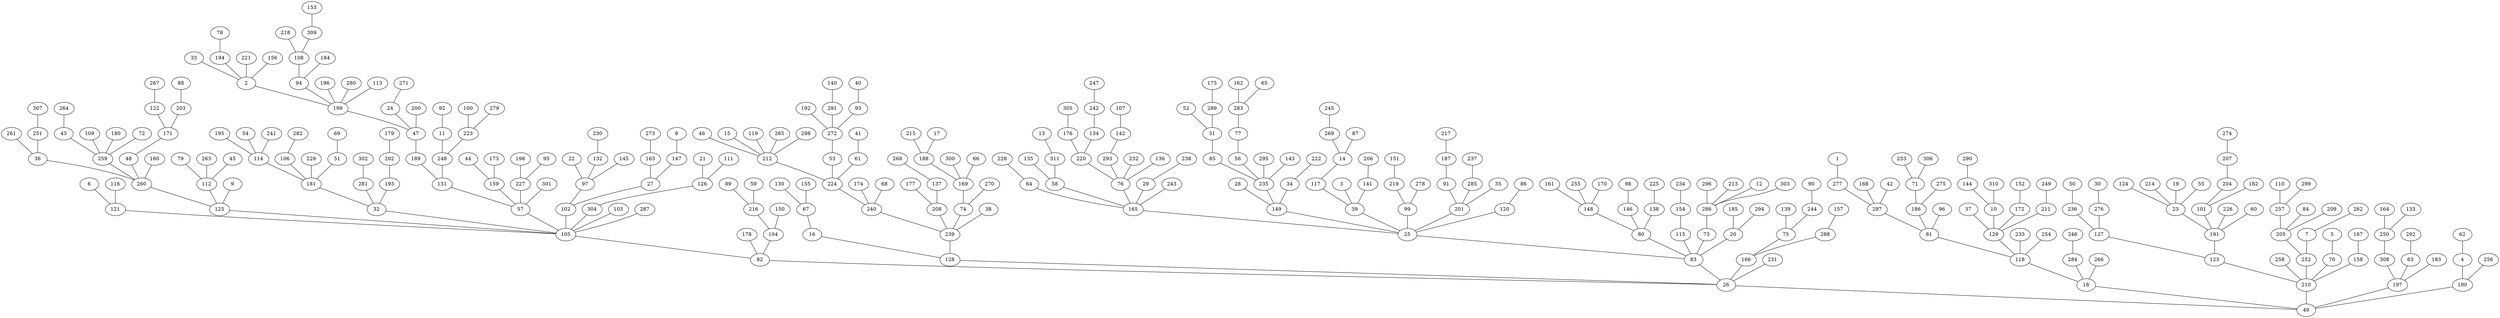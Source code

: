 graph {
	"v49" ["label"="49"];
	"v26" ["label"="26"];
	"v18" ["label"="18"];
	"v82" ["label"="82"];
	"v105" ["label"="105"];
	"v118" ["label"="118"];
	"v210" ["label"="210"];
	"v123" ["label"="123"];
	"v197" ["label"="197"];
	"v81" ["label"="81"];
	"v128" ["label"="128"];
	"v83" ["label"="83"];
	"v25" ["label"="25"];
	"v127" ["label"="127"];
	"v121" ["label"="121"];
	"v166" ["label"="166"];
	"v165" ["label"="165"];
	"v125" ["label"="125"];
	"v149" ["label"="149"];
	"v32" ["label"="32"];
	"v284" ["label"="284"];
	"v28" ["label"="28"];
	"v258" ["label"="258"];
	"v57" ["label"="57"];
	"v260" ["label"="260"];
	"v308" ["label"="308"];
	"v39" ["label"="39"];
	"v80" ["label"="80"];
	"v16" ["label"="16"];
	"v178" ["label"="178"];
	"v36" ["label"="36"];
	"v115" ["label"="115"];
	"v131" ["label"="131"];
	"v73" ["label"="73"];
	"v190" ["label"="190"];
	"v102" ["label"="102"];
	"v191" ["label"="191"];
	"v189" ["label"="189"];
	"v304" ["label"="304"];
	"v148" ["label"="148"];
	"v297" ["label"="297"];
	"v235" ["label"="235"];
	"v34" ["label"="34"];
	"v99" ["label"="99"];
	"v64" ["label"="64"];
	"v6" ["label"="6"];
	"v248" ["label"="248"];
	"v47" ["label"="47"];
	"v112" ["label"="112"];
	"v201" ["label"="201"];
	"v129" ["label"="129"];
	"v97" ["label"="97"];
	"v286" ["label"="286"];
	"v161" ["label"="161"];
	"v154" ["label"="154"];
	"v259" ["label"="259"];
	"v239" ["label"="239"];
	"v9" ["label"="9"];
	"v58" ["label"="58"];
	"v240" ["label"="240"];
	"v23" ["label"="23"];
	"v11" ["label"="11"];
	"v296" ["label"="296"];
	"v22" ["label"="22"];
	"v208" ["label"="208"];
	"v20" ["label"="20"];
	"v224" ["label"="224"];
	"v75" ["label"="75"];
	"v76" ["label"="76"];
	"v85" ["label"="85"];
	"v199" ["label"="199"];
	"v212" ["label"="212"];
	"v220" ["label"="220"];
	"v46" ["label"="46"];
	"v56" ["label"="56"];
	"v255" ["label"="255"];
	"v104" ["label"="104"];
	"v53" ["label"="53"];
	"v24" ["label"="24"];
	"v176" ["label"="176"];
	"v117" ["label"="117"];
	"v213" ["label"="213"];
	"v37" ["label"="37"];
	"v272" ["label"="272"];
	"v236" ["label"="236"];
	"v228" ["label"="228"];
	"v48" ["label"="48"];
	"v159" ["label"="159"];
	"v185" ["label"="185"];
	"v91" ["label"="91"];
	"v277" ["label"="277"];
	"v181" ["label"="181"];
	"v252" ["label"="252"];
	"v3" ["label"="3"];
	"v12" ["label"="12"];
	"v205" ["label"="205"];
	"v15" ["label"="15"];
	"v114" ["label"="114"];
	"v293" ["label"="293"];
	"v219" ["label"="219"];
	"v281" ["label"="281"];
	"v29" ["label"="29"];
	"v257" ["label"="257"];
	"v216" ["label"="216"];
	"v186" ["label"="186"];
	"v2" ["label"="2"];
	"v106" ["label"="106"];
	"v71" ["label"="71"];
	"v70" ["label"="70"];
	"v135" ["label"="135"];
	"v303" ["label"="303"];
	"v302" ["label"="302"];
	"v1" ["label"="1"];
	"v171" ["label"="171"];
	"v229" ["label"="229"];
	"v74" ["label"="74"];
	"v10" ["label"="10"];
	"v295" ["label"="295"];
	"v122" ["label"="122"];
	"v119" ["label"="119"];
	"v124" ["label"="124"];
	"v27" ["label"="27"];
	"v31" ["label"="31"];
	"v170" ["label"="170"];
	"v231" ["label"="231"];
	"v110" ["label"="110"];
	"v77" ["label"="77"];
	"v232" ["label"="232"];
	"v136" ["label"="136"];
	"v276" ["label"="276"];
	"v193" ["label"="193"];
	"v203" ["label"="203"];
	"v63" ["label"="63"];
	"v250" ["label"="250"];
	"v169" ["label"="169"];
	"v158" ["label"="158"];
	"v143" ["label"="143"];
	"v33" ["label"="33"];
	"v50" ["label"="50"];
	"v172" ["label"="172"];
	"v305" ["label"="305"];
	"v246" ["label"="246"];
	"v183" ["label"="183"];
	"v253" ["label"="253"];
	"v234" ["label"="234"];
	"v139" ["label"="139"];
	"v96" ["label"="96"];
	"v187" ["label"="187"];
	"v61" ["label"="61"];
	"v146" ["label"="146"];
	"v188" ["label"="188"];
	"v134" ["label"="134"];
	"v283" ["label"="283"];
	"v288" ["label"="288"];
	"v233" ["label"="233"];
	"v160" ["label"="160"];
	"v138" ["label"="138"];
	"v89" ["label"="89"];
	"v270" ["label"="270"];
	"v167" ["label"="167"];
	"v294" ["label"="294"];
	"v222" ["label"="222"];
	"v52" ["label"="52"];
	"v94" ["label"="94"];
	"v14" ["label"="14"];
	"v30" ["label"="30"];
	"v269" ["label"="269"];
	"v103" ["label"="103"];
	"v152" ["label"="152"];
	"v44" ["label"="44"];
	"v202" ["label"="202"];
	"v79" ["label"="79"];
	"v195" ["label"="195"];
	"v285" ["label"="285"];
	"v227" ["label"="227"];
	"v101" ["label"="101"];
	"v87" ["label"="87"];
	"v192" ["label"="192"];
	"v150" ["label"="150"];
	"v291" ["label"="291"];
	"v226" ["label"="226"];
	"v116" ["label"="116"];
	"v242" ["label"="242"];
	"v132" ["label"="132"];
	"v120" ["label"="120"];
	"v168" ["label"="168"];
	"v157" ["label"="157"];
	"v144" ["label"="144"];
	"v7" ["label"="7"];
	"v238" ["label"="238"];
	"v164" ["label"="164"];
	"v261" ["label"="261"];
	"v126" ["label"="126"];
	"v275" ["label"="275"];
	"v299" ["label"="299"];
	"v67" ["label"="67"];
	"v194" ["label"="194"];
	"v225" ["label"="225"];
	"v223" ["label"="223"];
	"v244" ["label"="244"];
	"v311" ["label"="311"];
	"v51" ["label"="51"];
	"v215" ["label"="215"];
	"v151" ["label"="151"];
	"v88" ["label"="88"];
	"v292" ["label"="292"];
	"v214" ["label"="214"];
	"v301" ["label"="301"];
	"v84" ["label"="84"];
	"v163" ["label"="163"];
	"v265" ["label"="265"];
	"v54" ["label"="54"];
	"v282" ["label"="282"];
	"v306" ["label"="306"];
	"v245" ["label"="245"];
	"v287" ["label"="287"];
	"v196" ["label"="196"];
	"v198" ["label"="198"];
	"v43" ["label"="43"];
	"v100" ["label"="100"];
	"v279" ["label"="279"];
	"v13" ["label"="13"];
	"v69" ["label"="69"];
	"v273" ["label"="273"];
	"v263" ["label"="263"];
	"v237" ["label"="237"];
	"v204" ["label"="204"];
	"v93" ["label"="93"];
	"v59" ["label"="59"];
	"v141" ["label"="141"];
	"v41" ["label"="41"];
	"v209" ["label"="209"];
	"v310" ["label"="310"];
	"v108" ["label"="108"];
	"v211" ["label"="211"];
	"v278" ["label"="278"];
	"v86" ["label"="86"];
	"v177" ["label"="177"];
	"v179" ["label"="179"];
	"v98" ["label"="98"];
	"v290" ["label"="290"];
	"v266" ["label"="266"];
	"v221" ["label"="221"];
	"v289" ["label"="289"];
	"v140" ["label"="140"];
	"v217" ["label"="217"];
	"v21" ["label"="21"];
	"v162" ["label"="162"];
	"v280" ["label"="280"];
	"v92" ["label"="92"];
	"v78" ["label"="78"];
	"v111" ["label"="111"];
	"v4" ["label"="4"];
	"v109" ["label"="109"];
	"v137" ["label"="137"];
	"v256" ["label"="256"];
	"v254" ["label"="254"];
	"v264" ["label"="264"];
	"v218" ["label"="218"];
	"v251" ["label"="251"];
	"v147" ["label"="147"];
	"v62" ["label"="62"];
	"v38" ["label"="38"];
	"v130" ["label"="130"];
	"v145" ["label"="145"];
	"v19" ["label"="19"];
	"v309" ["label"="309"];
	"v298" ["label"="298"];
	"v60" ["label"="60"];
	"v40" ["label"="40"];
	"v8" ["label"="8"];
	"v17" ["label"="17"];
	"v156" ["label"="156"];
	"v182" ["label"="182"];
	"v173" ["label"="173"];
	"v271" ["label"="271"];
	"v230" ["label"="230"];
	"v300" ["label"="300"];
	"v90" ["label"="90"];
	"v180" ["label"="180"];
	"v153" ["label"="153"];
	"v267" ["label"="267"];
	"v207" ["label"="207"];
	"v249" ["label"="249"];
	"v133" ["label"="133"];
	"v55" ["label"="55"];
	"v307" ["label"="307"];
	"v66" ["label"="66"];
	"v174" ["label"="174"];
	"v274" ["label"="274"];
	"v35" ["label"="35"];
	"v142" ["label"="142"];
	"v184" ["label"="184"];
	"v45" ["label"="45"];
	"v262" ["label"="262"];
	"v200" ["label"="200"];
	"v268" ["label"="268"];
	"v42" ["label"="42"];
	"v113" ["label"="113"];
	"v155" ["label"="155"];
	"v175" ["label"="175"];
	"v107" ["label"="107"];
	"v206" ["label"="206"];
	"v247" ["label"="247"];
	"v72" ["label"="72"];
	"v241" ["label"="241"];
	"v5" ["label"="5"];
	"v95" ["label"="95"];
	"v68" ["label"="68"];
	"v65" ["label"="65"];
	"v243" ["label"="243"];
	"v26" -- "v49" ;
	"v18" -- "v49" ;
	"v82" -- "v26" ;
	"v105" -- "v82" ;
	"v118" -- "v18" ;
	"v210" -- "v49" ;
	"v123" -- "v210" ;
	"v197" -- "v49" ;
	"v81" -- "v118" ;
	"v128" -- "v26" ;
	"v83" -- "v26" ;
	"v25" -- "v83" ;
	"v127" -- "v123" ;
	"v121" -- "v105" ;
	"v166" -- "v26" ;
	"v165" -- "v25" ;
	"v125" -- "v105" ;
	"v149" -- "v25" ;
	"v32" -- "v105" ;
	"v284" -- "v18" ;
	"v28" -- "v149" ;
	"v258" -- "v210" ;
	"v57" -- "v105" ;
	"v260" -- "v125" ;
	"v308" -- "v197" ;
	"v39" -- "v25" ;
	"v80" -- "v83" ;
	"v16" -- "v128" ;
	"v178" -- "v82" ;
	"v36" -- "v260" ;
	"v115" -- "v83" ;
	"v131" -- "v57" ;
	"v73" -- "v83" ;
	"v190" -- "v49" ;
	"v102" -- "v105" ;
	"v191" -- "v123" ;
	"v189" -- "v131" ;
	"v304" -- "v105" ;
	"v148" -- "v80" ;
	"v297" -- "v81" ;
	"v235" -- "v149" ;
	"v34" -- "v149" ;
	"v99" -- "v25" ;
	"v64" -- "v165" ;
	"v6" -- "v121" ;
	"v248" -- "v131" ;
	"v47" -- "v189" ;
	"v112" -- "v125" ;
	"v201" -- "v25" ;
	"v129" -- "v118" ;
	"v97" -- "v102" ;
	"v286" -- "v73" ;
	"v161" -- "v148" ;
	"v154" -- "v115" ;
	"v259" -- "v260" ;
	"v239" -- "v128" ;
	"v9" -- "v125" ;
	"v58" -- "v165" ;
	"v240" -- "v239" ;
	"v23" -- "v191" ;
	"v11" -- "v248" ;
	"v296" -- "v286" ;
	"v22" -- "v97" ;
	"v208" -- "v239" ;
	"v20" -- "v83" ;
	"v224" -- "v240" ;
	"v75" -- "v166" ;
	"v76" -- "v165" ;
	"v85" -- "v235" ;
	"v199" -- "v47" ;
	"v212" -- "v224" ;
	"v220" -- "v76" ;
	"v46" -- "v212" ;
	"v56" -- "v235" ;
	"v255" -- "v148" ;
	"v104" -- "v82" ;
	"v53" -- "v224" ;
	"v24" -- "v47" ;
	"v176" -- "v220" ;
	"v117" -- "v39" ;
	"v213" -- "v286" ;
	"v37" -- "v129" ;
	"v272" -- "v53" ;
	"v236" -- "v127" ;
	"v228" -- "v64" ;
	"v48" -- "v260" ;
	"v159" -- "v57" ;
	"v185" -- "v20" ;
	"v91" -- "v201" ;
	"v277" -- "v297" ;
	"v181" -- "v32" ;
	"v252" -- "v210" ;
	"v3" -- "v39" ;
	"v12" -- "v286" ;
	"v205" -- "v252" ;
	"v15" -- "v212" ;
	"v114" -- "v181" ;
	"v293" -- "v76" ;
	"v219" -- "v99" ;
	"v281" -- "v32" ;
	"v29" -- "v165" ;
	"v257" -- "v205" ;
	"v216" -- "v104" ;
	"v186" -- "v81" ;
	"v2" -- "v199" ;
	"v106" -- "v181" ;
	"v71" -- "v186" ;
	"v70" -- "v210" ;
	"v135" -- "v58" ;
	"v303" -- "v286" ;
	"v302" -- "v281" ;
	"v1" -- "v277" ;
	"v171" -- "v48" ;
	"v229" -- "v181" ;
	"v74" -- "v239" ;
	"v10" -- "v129" ;
	"v295" -- "v235" ;
	"v122" -- "v171" ;
	"v119" -- "v212" ;
	"v124" -- "v23" ;
	"v27" -- "v102" ;
	"v31" -- "v85" ;
	"v170" -- "v148" ;
	"v231" -- "v26" ;
	"v110" -- "v257" ;
	"v77" -- "v56" ;
	"v232" -- "v76" ;
	"v136" -- "v76" ;
	"v276" -- "v127" ;
	"v193" -- "v32" ;
	"v203" -- "v171" ;
	"v63" -- "v197" ;
	"v250" -- "v308" ;
	"v169" -- "v74" ;
	"v158" -- "v210" ;
	"v143" -- "v235" ;
	"v33" -- "v2" ;
	"v50" -- "v236" ;
	"v172" -- "v129" ;
	"v305" -- "v176" ;
	"v246" -- "v284" ;
	"v183" -- "v197" ;
	"v253" -- "v71" ;
	"v234" -- "v154" ;
	"v139" -- "v75" ;
	"v96" -- "v81" ;
	"v187" -- "v91" ;
	"v61" -- "v224" ;
	"v146" -- "v80" ;
	"v188" -- "v169" ;
	"v134" -- "v220" ;
	"v283" -- "v77" ;
	"v288" -- "v166" ;
	"v233" -- "v118" ;
	"v160" -- "v260" ;
	"v138" -- "v80" ;
	"v89" -- "v216" ;
	"v270" -- "v74" ;
	"v167" -- "v158" ;
	"v294" -- "v20" ;
	"v222" -- "v34" ;
	"v52" -- "v31" ;
	"v94" -- "v199" ;
	"v14" -- "v117" ;
	"v30" -- "v276" ;
	"v269" -- "v14" ;
	"v103" -- "v105" ;
	"v152" -- "v172" ;
	"v44" -- "v159" ;
	"v202" -- "v193" ;
	"v79" -- "v112" ;
	"v195" -- "v114" ;
	"v285" -- "v201" ;
	"v227" -- "v57" ;
	"v101" -- "v191" ;
	"v87" -- "v14" ;
	"v192" -- "v272" ;
	"v150" -- "v104" ;
	"v291" -- "v272" ;
	"v226" -- "v191" ;
	"v116" -- "v121" ;
	"v242" -- "v134" ;
	"v132" -- "v97" ;
	"v120" -- "v25" ;
	"v168" -- "v297" ;
	"v157" -- "v288" ;
	"v144" -- "v10" ;
	"v7" -- "v252" ;
	"v238" -- "v29" ;
	"v164" -- "v250" ;
	"v261" -- "v36" ;
	"v126" -- "v304" ;
	"v275" -- "v186" ;
	"v299" -- "v257" ;
	"v67" -- "v16" ;
	"v194" -- "v2" ;
	"v225" -- "v138" ;
	"v223" -- "v248" ;
	"v244" -- "v75" ;
	"v311" -- "v58" ;
	"v51" -- "v181" ;
	"v215" -- "v188" ;
	"v151" -- "v219" ;
	"v88" -- "v203" ;
	"v292" -- "v63" ;
	"v214" -- "v23" ;
	"v301" -- "v57" ;
	"v84" -- "v205" ;
	"v163" -- "v27" ;
	"v265" -- "v212" ;
	"v54" -- "v114" ;
	"v282" -- "v106" ;
	"v306" -- "v71" ;
	"v245" -- "v269" ;
	"v287" -- "v105" ;
	"v196" -- "v199" ;
	"v198" -- "v227" ;
	"v43" -- "v259" ;
	"v100" -- "v223" ;
	"v279" -- "v223" ;
	"v13" -- "v311" ;
	"v69" -- "v51" ;
	"v273" -- "v163" ;
	"v263" -- "v112" ;
	"v237" -- "v285" ;
	"v204" -- "v101" ;
	"v93" -- "v272" ;
	"v59" -- "v216" ;
	"v141" -- "v39" ;
	"v41" -- "v61" ;
	"v209" -- "v205" ;
	"v310" -- "v10" ;
	"v108" -- "v94" ;
	"v211" -- "v129" ;
	"v278" -- "v99" ;
	"v86" -- "v120" ;
	"v177" -- "v208" ;
	"v179" -- "v202" ;
	"v98" -- "v146" ;
	"v290" -- "v144" ;
	"v266" -- "v18" ;
	"v221" -- "v2" ;
	"v289" -- "v31" ;
	"v140" -- "v291" ;
	"v217" -- "v187" ;
	"v21" -- "v126" ;
	"v162" -- "v283" ;
	"v280" -- "v199" ;
	"v92" -- "v11" ;
	"v78" -- "v194" ;
	"v111" -- "v126" ;
	"v4" -- "v190" ;
	"v109" -- "v259" ;
	"v137" -- "v208" ;
	"v256" -- "v190" ;
	"v254" -- "v118" ;
	"v264" -- "v43" ;
	"v218" -- "v108" ;
	"v251" -- "v36" ;
	"v147" -- "v27" ;
	"v62" -- "v4" ;
	"v38" -- "v239" ;
	"v130" -- "v67" ;
	"v145" -- "v97" ;
	"v19" -- "v23" ;
	"v309" -- "v108" ;
	"v298" -- "v212" ;
	"v60" -- "v191" ;
	"v40" -- "v93" ;
	"v8" -- "v147" ;
	"v17" -- "v188" ;
	"v156" -- "v2" ;
	"v182" -- "v101" ;
	"v173" -- "v159" ;
	"v271" -- "v24" ;
	"v230" -- "v132" ;
	"v300" -- "v169" ;
	"v90" -- "v244" ;
	"v180" -- "v259" ;
	"v153" -- "v309" ;
	"v267" -- "v122" ;
	"v207" -- "v204" ;
	"v249" -- "v211" ;
	"v133" -- "v250" ;
	"v55" -- "v23" ;
	"v307" -- "v251" ;
	"v66" -- "v169" ;
	"v174" -- "v240" ;
	"v274" -- "v207" ;
	"v35" -- "v201" ;
	"v142" -- "v293" ;
	"v184" -- "v94" ;
	"v45" -- "v112" ;
	"v262" -- "v7" ;
	"v200" -- "v47" ;
	"v268" -- "v137" ;
	"v42" -- "v297" ;
	"v113" -- "v199" ;
	"v155" -- "v67" ;
	"v175" -- "v289" ;
	"v107" -- "v142" ;
	"v206" -- "v141" ;
	"v247" -- "v242" ;
	"v72" -- "v259" ;
	"v241" -- "v114" ;
	"v5" -- "v70" ;
	"v95" -- "v227" ;
	"v68" -- "v240" ;
	"v65" -- "v283" ;
	"v243" -- "v165" ;
}
